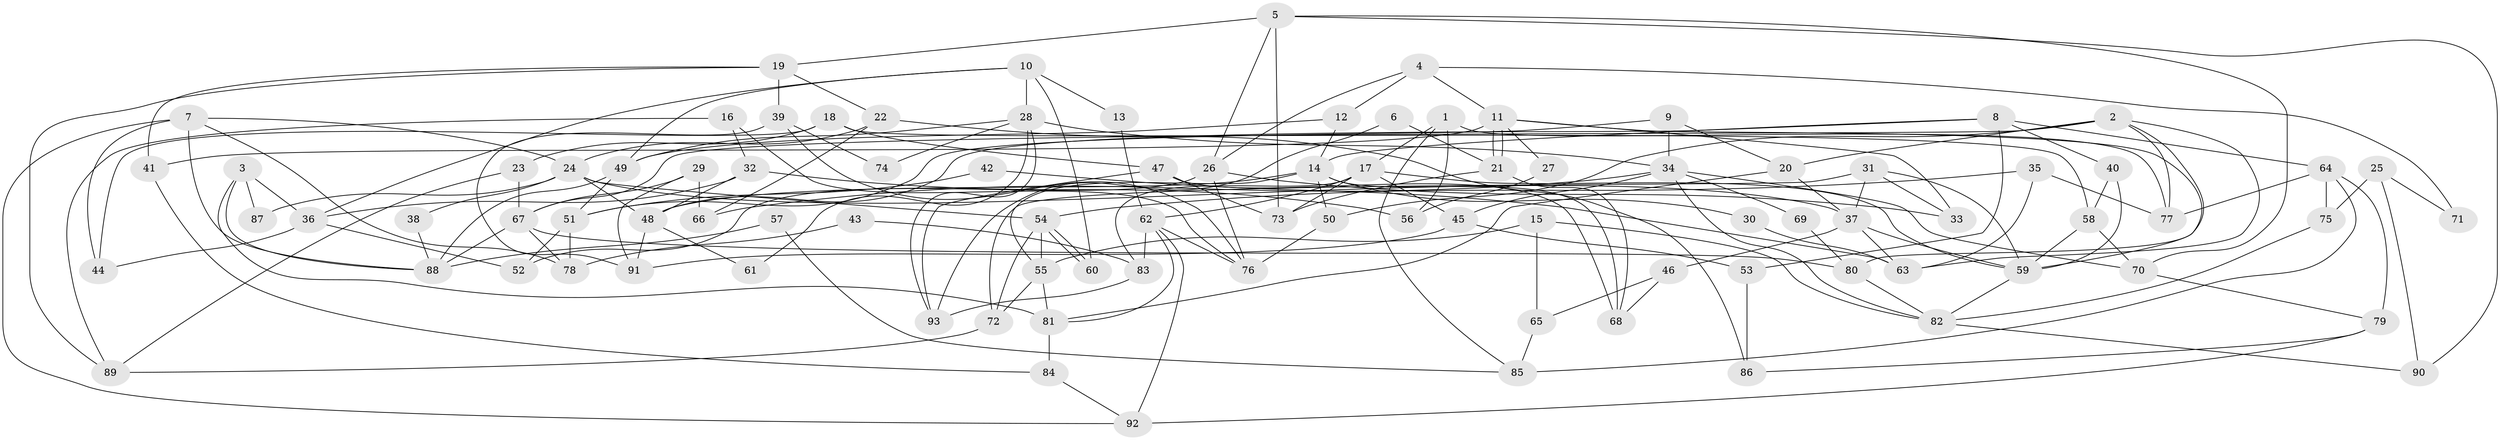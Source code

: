 // coarse degree distribution, {6: 0.23728813559322035, 7: 0.06779661016949153, 4: 0.1864406779661017, 8: 0.15254237288135594, 2: 0.11864406779661017, 5: 0.13559322033898305, 3: 0.1016949152542373}
// Generated by graph-tools (version 1.1) at 2025/24/03/03/25 07:24:00]
// undirected, 93 vertices, 186 edges
graph export_dot {
graph [start="1"]
  node [color=gray90,style=filled];
  1;
  2;
  3;
  4;
  5;
  6;
  7;
  8;
  9;
  10;
  11;
  12;
  13;
  14;
  15;
  16;
  17;
  18;
  19;
  20;
  21;
  22;
  23;
  24;
  25;
  26;
  27;
  28;
  29;
  30;
  31;
  32;
  33;
  34;
  35;
  36;
  37;
  38;
  39;
  40;
  41;
  42;
  43;
  44;
  45;
  46;
  47;
  48;
  49;
  50;
  51;
  52;
  53;
  54;
  55;
  56;
  57;
  58;
  59;
  60;
  61;
  62;
  63;
  64;
  65;
  66;
  67;
  68;
  69;
  70;
  71;
  72;
  73;
  74;
  75;
  76;
  77;
  78;
  79;
  80;
  81;
  82;
  83;
  84;
  85;
  86;
  87;
  88;
  89;
  90;
  91;
  92;
  93;
  1 -- 77;
  1 -- 17;
  1 -- 56;
  1 -- 85;
  2 -- 77;
  2 -- 67;
  2 -- 20;
  2 -- 50;
  2 -- 63;
  2 -- 80;
  3 -- 36;
  3 -- 81;
  3 -- 87;
  3 -- 88;
  4 -- 12;
  4 -- 11;
  4 -- 26;
  4 -- 71;
  5 -- 70;
  5 -- 26;
  5 -- 19;
  5 -- 73;
  5 -- 90;
  6 -- 93;
  6 -- 21;
  7 -- 88;
  7 -- 92;
  7 -- 24;
  7 -- 44;
  7 -- 78;
  8 -- 14;
  8 -- 48;
  8 -- 40;
  8 -- 53;
  8 -- 64;
  9 -- 34;
  9 -- 20;
  9 -- 51;
  10 -- 49;
  10 -- 28;
  10 -- 13;
  10 -- 36;
  10 -- 60;
  11 -- 33;
  11 -- 21;
  11 -- 21;
  11 -- 27;
  11 -- 41;
  11 -- 59;
  12 -- 49;
  12 -- 14;
  13 -- 62;
  14 -- 55;
  14 -- 50;
  14 -- 30;
  14 -- 48;
  14 -- 68;
  15 -- 55;
  15 -- 82;
  15 -- 65;
  16 -- 89;
  16 -- 76;
  16 -- 32;
  17 -- 73;
  17 -- 59;
  17 -- 45;
  17 -- 62;
  17 -- 83;
  18 -- 47;
  18 -- 44;
  18 -- 23;
  18 -- 58;
  19 -- 41;
  19 -- 22;
  19 -- 39;
  19 -- 89;
  20 -- 37;
  20 -- 81;
  21 -- 68;
  21 -- 73;
  22 -- 24;
  22 -- 66;
  22 -- 86;
  23 -- 89;
  23 -- 67;
  24 -- 54;
  24 -- 37;
  24 -- 38;
  24 -- 48;
  24 -- 87;
  25 -- 90;
  25 -- 75;
  25 -- 71;
  26 -- 52;
  26 -- 33;
  26 -- 76;
  27 -- 56;
  28 -- 34;
  28 -- 93;
  28 -- 49;
  28 -- 61;
  28 -- 74;
  29 -- 67;
  29 -- 66;
  29 -- 91;
  30 -- 63;
  31 -- 59;
  31 -- 37;
  31 -- 33;
  31 -- 72;
  32 -- 48;
  32 -- 36;
  32 -- 56;
  34 -- 45;
  34 -- 82;
  34 -- 66;
  34 -- 69;
  34 -- 70;
  35 -- 63;
  35 -- 54;
  35 -- 77;
  36 -- 44;
  36 -- 52;
  37 -- 59;
  37 -- 46;
  37 -- 63;
  38 -- 88;
  39 -- 91;
  39 -- 74;
  39 -- 76;
  40 -- 58;
  40 -- 59;
  41 -- 84;
  42 -- 51;
  42 -- 63;
  43 -- 78;
  43 -- 83;
  45 -- 91;
  45 -- 53;
  46 -- 65;
  46 -- 68;
  47 -- 68;
  47 -- 73;
  47 -- 93;
  48 -- 61;
  48 -- 91;
  49 -- 51;
  49 -- 88;
  50 -- 76;
  51 -- 78;
  51 -- 52;
  53 -- 86;
  54 -- 72;
  54 -- 60;
  54 -- 60;
  54 -- 55;
  55 -- 81;
  55 -- 72;
  57 -- 85;
  57 -- 88;
  58 -- 59;
  58 -- 70;
  59 -- 82;
  62 -- 76;
  62 -- 81;
  62 -- 83;
  62 -- 92;
  64 -- 79;
  64 -- 75;
  64 -- 77;
  64 -- 85;
  65 -- 85;
  67 -- 88;
  67 -- 78;
  67 -- 80;
  69 -- 80;
  70 -- 79;
  72 -- 89;
  75 -- 82;
  79 -- 86;
  79 -- 92;
  80 -- 82;
  81 -- 84;
  82 -- 90;
  83 -- 93;
  84 -- 92;
}
